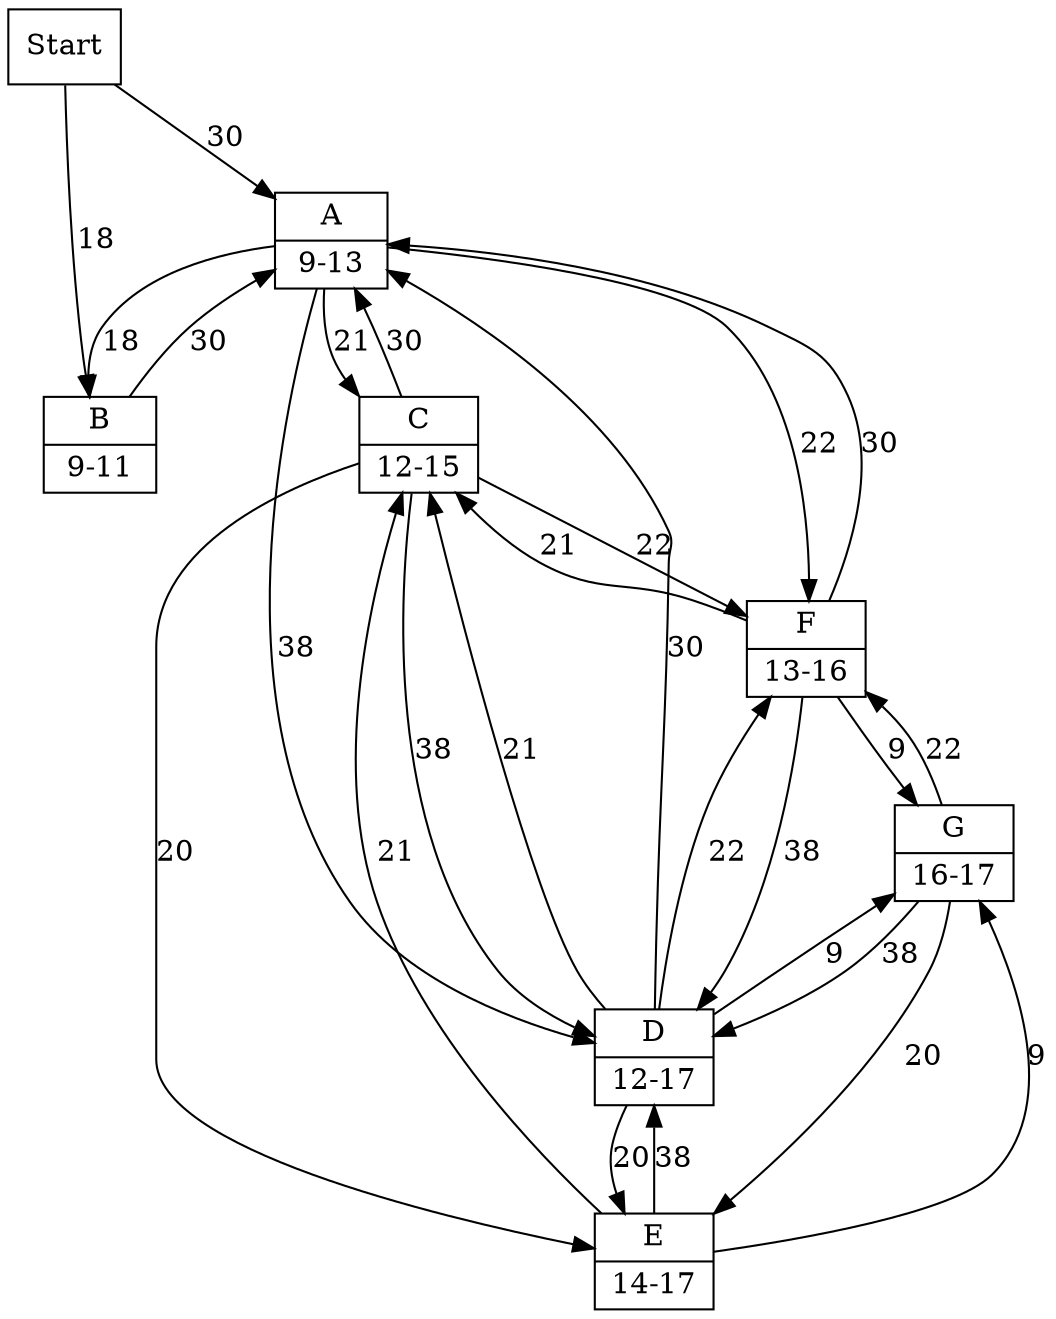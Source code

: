 digraph G {

    Start [shape=record, label="{Start}"];

    A [shape=record, label="{A|9-13}"];
    B [shape=record, label="{B|9-11}"];
    C [shape=record, label="{C|12-15}"];
    D [shape=record, label="{D|12-17}"];
    E [shape=record, label="{E|14-17}"];
    F [shape=record, label="{F|13-16}"];
    G [shape=record, label="{G|16-17}"];

    Start -> A [label="30"];
    Start -> B [label="18"];
    A -> B [label="18"];
    B -> A [label="30"];
    A -> C [label="21"];
    C -> A [label="30"];
    A -> F [label="22"];
    F -> A [label="30"];
    A -> D [label="38"];
    D -> A [label="30"];
    C -> D [label="38"];
    D -> C [label="21"];
    F -> D [label="38"];
    D -> F [label="22"];
    C -> F [label="22"];
    F -> C [label="21"];
    C -> E [label="20"];
    E -> C [label="21"];
    D -> E [label="20"];
    E -> D [label="38"];
    D -> G [label="9"];
    G -> D [label="38"];
    E -> G [label="9"];
    G -> E [label="20"];
    F -> G [label="9"];
    G -> F [label="22"];
}

